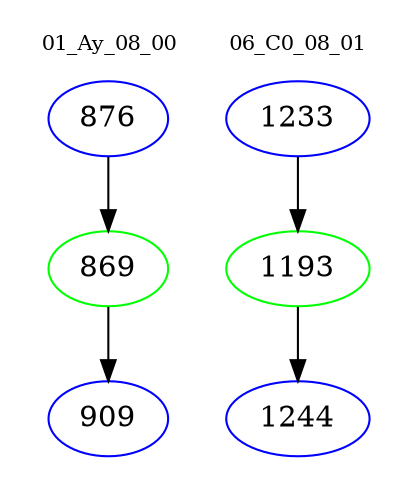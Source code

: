 digraph{
subgraph cluster_0 {
color = white
label = "01_Ay_08_00";
fontsize=10;
T0_876 [label="876", color="blue"]
T0_876 -> T0_869 [color="black"]
T0_869 [label="869", color="green"]
T0_869 -> T0_909 [color="black"]
T0_909 [label="909", color="blue"]
}
subgraph cluster_1 {
color = white
label = "06_C0_08_01";
fontsize=10;
T1_1233 [label="1233", color="blue"]
T1_1233 -> T1_1193 [color="black"]
T1_1193 [label="1193", color="green"]
T1_1193 -> T1_1244 [color="black"]
T1_1244 [label="1244", color="blue"]
}
}
